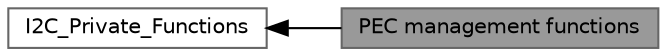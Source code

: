 digraph "PEC management functions"
{
 // LATEX_PDF_SIZE
  bgcolor="transparent";
  edge [fontname=Helvetica,fontsize=10,labelfontname=Helvetica,labelfontsize=10];
  node [fontname=Helvetica,fontsize=10,shape=box,height=0.2,width=0.4];
  rankdir=LR;
  Node1 [id="Node000001",label="PEC management functions",height=0.2,width=0.4,color="gray40", fillcolor="grey60", style="filled", fontcolor="black",tooltip="PEC management functions."];
  Node2 [id="Node000002",label="I2C_Private_Functions",height=0.2,width=0.4,color="grey40", fillcolor="white", style="filled",URL="$group___i2_c___private___functions.html",tooltip=" "];
  Node2->Node1 [shape=plaintext, dir="back", style="solid"];
}

